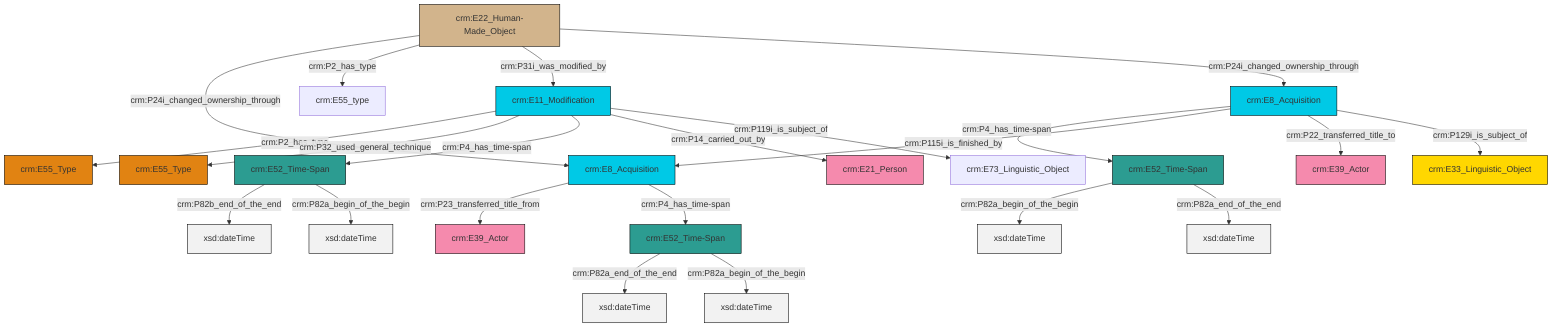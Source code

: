 graph TD
classDef Literal fill:#f2f2f2,stroke:#000000;
classDef CRM_Entity fill:#FFFFFF,stroke:#000000;
classDef Temporal_Entity fill:#00C9E6, stroke:#000000;
classDef Type fill:#E18312, stroke:#000000;
classDef Time-Span fill:#2C9C91, stroke:#000000;
classDef Appellation fill:#FFEB7F, stroke:#000000;
classDef Place fill:#008836, stroke:#000000;
classDef Persistent_Item fill:#B266B2, stroke:#000000;
classDef Conceptual_Object fill:#FFD700, stroke:#000000;
classDef Physical_Thing fill:#D2B48C, stroke:#000000;
classDef Actor fill:#f58aad, stroke:#000000;
classDef PC_Classes fill:#4ce600, stroke:#000000;
classDef Multi fill:#cccccc,stroke:#000000;

2["crm:E52_Time-Span"]:::Time-Span -->|crm:P82a_begin_of_the_begin| 3[xsd:dateTime]:::Literal
4["crm:E52_Time-Span"]:::Time-Span -->|crm:P82a_end_of_the_end| 5[xsd:dateTime]:::Literal
6["crm:E22_Human-Made_Object"]:::Physical_Thing -->|crm:P24i_changed_ownership_through| 7["crm:E8_Acquisition"]:::Temporal_Entity
6["crm:E22_Human-Made_Object"]:::Physical_Thing -->|crm:P2_has_type| 10["crm:E55_type"]:::Default
11["crm:E8_Acquisition"]:::Temporal_Entity -->|crm:P4_has_time-span| 2["crm:E52_Time-Span"]:::Time-Span
13["crm:E52_Time-Span"]:::Time-Span -->|crm:P82b_end_of_the_end| 14[xsd:dateTime]:::Literal
15["crm:E11_Modification"]:::Temporal_Entity -->|crm:P2_has_type| 16["crm:E55_Type"]:::Type
7["crm:E8_Acquisition"]:::Temporal_Entity -->|crm:P23_transferred_title_from| 17["crm:E39_Actor"]:::Actor
13["crm:E52_Time-Span"]:::Time-Span -->|crm:P82a_begin_of_the_begin| 22[xsd:dateTime]:::Literal
2["crm:E52_Time-Span"]:::Time-Span -->|crm:P82a_end_of_the_end| 23[xsd:dateTime]:::Literal
15["crm:E11_Modification"]:::Temporal_Entity -->|crm:P32_used_general_technique| 25["crm:E55_Type"]:::Type
15["crm:E11_Modification"]:::Temporal_Entity -->|crm:P4_has_time-span| 13["crm:E52_Time-Span"]:::Time-Span
15["crm:E11_Modification"]:::Temporal_Entity -->|crm:P14_carried_out_by| 28["crm:E21_Person"]:::Actor
4["crm:E52_Time-Span"]:::Time-Span -->|crm:P82a_begin_of_the_begin| 31[xsd:dateTime]:::Literal
15["crm:E11_Modification"]:::Temporal_Entity -->|crm:P119i_is_subject_of| 0["crm:E73_Linguistic_Object"]:::Default
11["crm:E8_Acquisition"]:::Temporal_Entity -->|crm:P115i_is_finished_by| 7["crm:E8_Acquisition"]:::Temporal_Entity
6["crm:E22_Human-Made_Object"]:::Physical_Thing -->|crm:P31i_was_modified_by| 15["crm:E11_Modification"]:::Temporal_Entity
11["crm:E8_Acquisition"]:::Temporal_Entity -->|crm:P22_transferred_title_to| 18["crm:E39_Actor"]:::Actor
6["crm:E22_Human-Made_Object"]:::Physical_Thing -->|crm:P24i_changed_ownership_through| 11["crm:E8_Acquisition"]:::Temporal_Entity
7["crm:E8_Acquisition"]:::Temporal_Entity -->|crm:P4_has_time-span| 4["crm:E52_Time-Span"]:::Time-Span
11["crm:E8_Acquisition"]:::Temporal_Entity -->|crm:P129i_is_subject_of| 20["crm:E33_Linguistic_Object"]:::Conceptual_Object